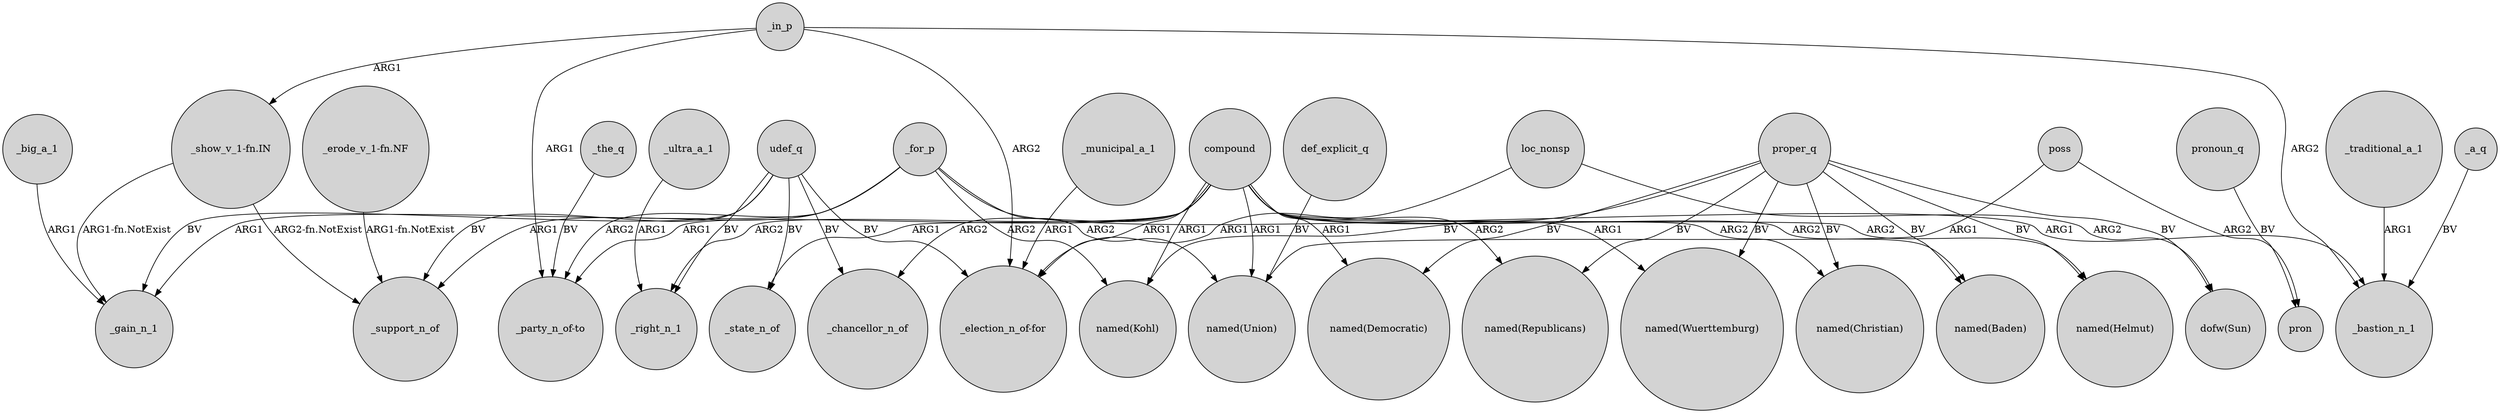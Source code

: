 digraph {
	node [shape=circle style=filled]
	_for_p -> _bastion_n_1 [label=ARG1]
	poss -> pron [label=ARG2]
	udef_q -> "_election_n_of-for" [label=BV]
	_municipal_a_1 -> "_election_n_of-for" [label=ARG1]
	_for_p -> "named(Union)" [label=ARG2]
	udef_q -> _gain_n_1 [label=BV]
	proper_q -> "named(Baden)" [label=BV]
	udef_q -> _state_n_of [label=BV]
	"_show_v_1-fn.IN" -> _gain_n_1 [label="ARG1-fn.NotExist"]
	_in_p -> "_election_n_of-for" [label=ARG2]
	proper_q -> "named(Democratic)" [label=BV]
	compound -> "named(Baden)" [label=ARG2]
	_in_p -> "_party_n_of-to" [label=ARG1]
	loc_nonsp -> "dofw(Sun)" [label=ARG2]
	poss -> "named(Union)" [label=ARG1]
	compound -> "named(Christian)" [label=ARG2]
	proper_q -> "named(Kohl)" [label=BV]
	proper_q -> "named(Wuerttemburg)" [label=BV]
	compound -> "_party_n_of-to" [label=ARG1]
	proper_q -> "dofw(Sun)" [label=BV]
	_for_p -> _support_n_of [label=ARG1]
	_for_p -> "named(Kohl)" [label=ARG2]
	compound -> _right_n_1 [label=ARG2]
	compound -> "named(Helmut)" [label=ARG2]
	_traditional_a_1 -> _bastion_n_1 [label=ARG1]
	pronoun_q -> pron [label=BV]
	compound -> "named(Kohl)" [label=ARG1]
	_ultra_a_1 -> _right_n_1 [label=ARG1]
	_big_a_1 -> _gain_n_1 [label=ARG1]
	udef_q -> _right_n_1 [label=BV]
	compound -> "named(Union)" [label=ARG1]
	udef_q -> _chancellor_n_of [label=BV]
	proper_q -> "named(Helmut)" [label=BV]
	_in_p -> _bastion_n_1 [label=ARG2]
	loc_nonsp -> "_election_n_of-for" [label=ARG1]
	proper_q -> "named(Christian)" [label=BV]
	_for_p -> _gain_n_1 [label=ARG1]
	compound -> _state_n_of [label=ARG1]
	compound -> "named(Wuerttemburg)" [label=ARG1]
	compound -> _chancellor_n_of [label=ARG2]
	proper_q -> "named(Republicans)" [label=BV]
	compound -> "_election_n_of-for" [label=ARG1]
	udef_q -> _support_n_of [label=BV]
	_a_q -> _bastion_n_1 [label=BV]
	"_erode_v_1-fn.NF" -> _support_n_of [label="ARG1-fn.NotExist"]
	_in_p -> "_show_v_1-fn.IN" [label=ARG1]
	def_explicit_q -> "named(Union)" [label=BV]
	compound -> "named(Democratic)" [label=ARG1]
	_the_q -> "_party_n_of-to" [label=BV]
	_for_p -> "_party_n_of-to" [label=ARG2]
	"_show_v_1-fn.IN" -> _support_n_of [label="ARG2-fn.NotExist"]
	compound -> "named(Republicans)" [label=ARG2]
}
